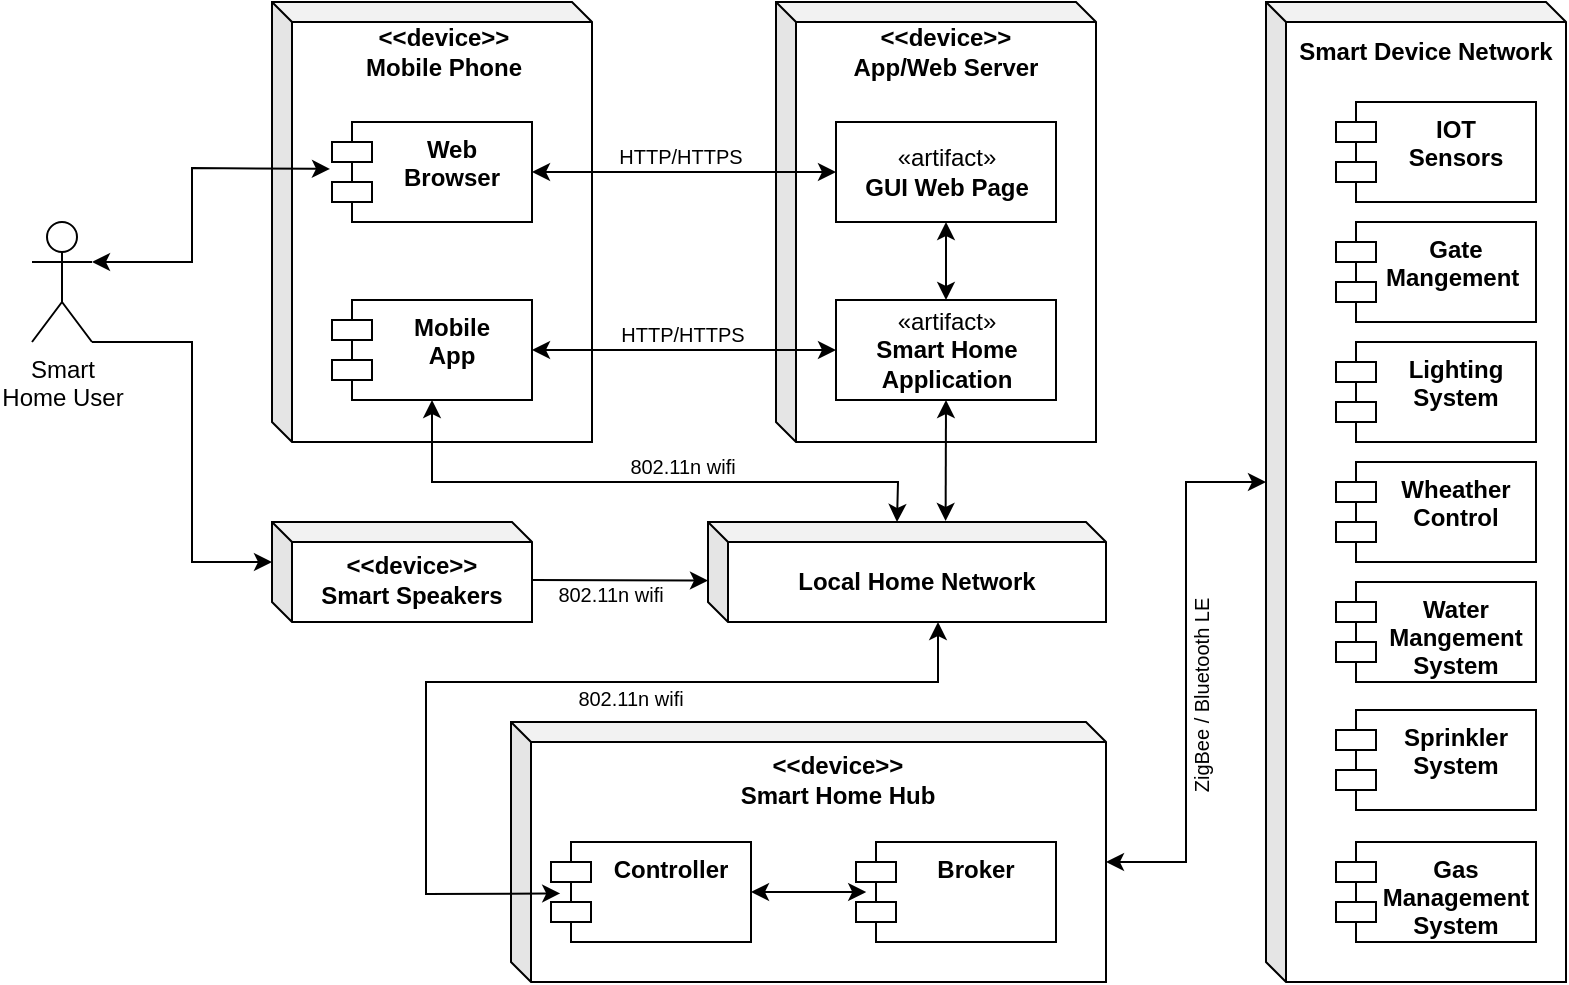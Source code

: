 <mxfile version="16.5.1" type="device"><diagram id="ErJ4xW_XEip328eoT4hp" name="Page-1"><mxGraphModel dx="982" dy="417" grid="1" gridSize="10" guides="1" tooltips="1" connect="1" arrows="1" fold="1" page="1" pageScale="1" pageWidth="850" pageHeight="1100" math="0" shadow="0"><root><mxCell id="0"/><mxCell id="1" parent="0"/><mxCell id="tnQLSzCCkoi0uXR2mgOz-2" value="" style="shape=cube;whiteSpace=wrap;html=1;boundedLbl=1;backgroundOutline=1;darkOpacity=0.05;darkOpacity2=0.1;size=10;direction=east;fontStyle=1" parent="1" vertex="1"><mxGeometry x="162" y="200" width="160" height="220" as="geometry"/></mxCell><mxCell id="tnQLSzCCkoi0uXR2mgOz-10" value="&amp;lt;&amp;lt;device&amp;gt;&amp;gt;&lt;br&gt;Mobile Phone" style="text;html=1;strokeColor=none;fillColor=none;align=center;verticalAlign=middle;whiteSpace=wrap;rounded=0;fontStyle=1" parent="1" vertex="1"><mxGeometry x="171.5" y="210" width="151.5" height="30" as="geometry"/></mxCell><mxCell id="tnQLSzCCkoi0uXR2mgOz-12" value="Mobile&#10;App" style="shape=module;align=left;spacingLeft=20;align=center;verticalAlign=top;fontStyle=1" parent="1" vertex="1"><mxGeometry x="192" y="349" width="100" height="50" as="geometry"/></mxCell><mxCell id="tnQLSzCCkoi0uXR2mgOz-3" value="" style="shape=cube;whiteSpace=wrap;html=1;boundedLbl=1;backgroundOutline=1;darkOpacity=0.05;darkOpacity2=0.1;size=10;direction=east;fontStyle=1" parent="1" vertex="1"><mxGeometry x="659" y="200" width="150" height="490" as="geometry"/></mxCell><mxCell id="tnQLSzCCkoi0uXR2mgOz-8" value="Smart Device Network" style="text;html=1;strokeColor=none;fillColor=none;align=center;verticalAlign=middle;whiteSpace=wrap;rounded=0;fontStyle=1" parent="1" vertex="1"><mxGeometry x="669" y="210" width="140" height="30" as="geometry"/></mxCell><mxCell id="tnQLSzCCkoi0uXR2mgOz-29" value="" style="shape=cube;whiteSpace=wrap;html=1;boundedLbl=1;backgroundOutline=1;darkOpacity=0.05;darkOpacity2=0.1;size=10;direction=east;fontStyle=1" parent="1" vertex="1"><mxGeometry x="414" y="200" width="160" height="220" as="geometry"/></mxCell><mxCell id="tnQLSzCCkoi0uXR2mgOz-31" value="&amp;lt;&amp;lt;device&amp;gt;&amp;gt;&lt;br&gt;App/Web Server" style="text;html=1;strokeColor=none;fillColor=none;align=center;verticalAlign=middle;whiteSpace=wrap;rounded=0;fontStyle=1" parent="1" vertex="1"><mxGeometry x="424" y="210" width="150" height="30" as="geometry"/></mxCell><mxCell id="96PyR8iufqXbArb5C1HD-2" value="Smart&lt;br&gt;Home User" style="shape=umlActor;verticalLabelPosition=bottom;verticalAlign=top;html=1;outlineConnect=0;" parent="1" vertex="1"><mxGeometry x="42" y="310" width="30" height="60" as="geometry"/></mxCell><mxCell id="96PyR8iufqXbArb5C1HD-5" value="" style="endArrow=classic;startArrow=classic;html=1;rounded=0;exitX=1;exitY=0.333;exitDx=0;exitDy=0;exitPerimeter=0;" parent="1" source="96PyR8iufqXbArb5C1HD-2" edge="1"><mxGeometry width="50" height="50" relative="1" as="geometry"><mxPoint x="64.5" y="277" as="sourcePoint"/><mxPoint x="191" y="283.45" as="targetPoint"/><Array as="points"><mxPoint x="122" y="330"/><mxPoint x="122" y="283"/></Array></mxGeometry></mxCell><mxCell id="96PyR8iufqXbArb5C1HD-8" value="" style="endArrow=classic;startArrow=classic;html=1;rounded=0;exitX=1;exitY=0.5;exitDx=0;exitDy=0;entryX=0;entryY=0.5;entryDx=0;entryDy=0;" parent="1" source="tnQLSzCCkoi0uXR2mgOz-12" target="U9SqMQ2emJqOEwKk-8J_-3" edge="1"><mxGeometry width="50" height="50" relative="1" as="geometry"><mxPoint x="616.5" y="525" as="sourcePoint"/><mxPoint x="739" y="465" as="targetPoint"/><Array as="points"><mxPoint x="379" y="374"/></Array></mxGeometry></mxCell><mxCell id="U9SqMQ2emJqOEwKk-8J_-3" value="«artifact»&lt;br&gt;&lt;b&gt;Smart Home &lt;br&gt;Application&lt;/b&gt;" style="html=1;" parent="1" vertex="1"><mxGeometry x="444" y="349" width="110" height="50" as="geometry"/></mxCell><mxCell id="lrolhVdQzZMzc-ptkYG5-7" value="IOT&#10;Sensors" style="shape=module;align=left;spacingLeft=20;align=center;verticalAlign=top;fontStyle=1" parent="1" vertex="1"><mxGeometry x="694" y="250" width="100" height="50" as="geometry"/></mxCell><mxCell id="lrolhVdQzZMzc-ptkYG5-9" value="Local Home Network" style="shape=cube;whiteSpace=wrap;html=1;boundedLbl=1;backgroundOutline=1;darkOpacity=0.05;darkOpacity2=0.1;size=10;direction=east;fontStyle=1" parent="1" vertex="1"><mxGeometry x="380" y="460" width="199" height="50" as="geometry"/></mxCell><mxCell id="lrolhVdQzZMzc-ptkYG5-10" value="«artifact»&lt;br&gt;&lt;b&gt;GUI Web Page&lt;/b&gt;" style="html=1;" parent="1" vertex="1"><mxGeometry x="444" y="260" width="110" height="50" as="geometry"/></mxCell><mxCell id="lrolhVdQzZMzc-ptkYG5-11" value="" style="endArrow=classic;startArrow=classic;html=1;rounded=0;entryX=0.5;entryY=0;entryDx=0;entryDy=0;exitX=0.5;exitY=1;exitDx=0;exitDy=0;" parent="1" source="lrolhVdQzZMzc-ptkYG5-10" target="U9SqMQ2emJqOEwKk-8J_-3" edge="1"><mxGeometry width="50" height="50" relative="1" as="geometry"><mxPoint x="671.5" y="350" as="sourcePoint"/><mxPoint x="734" y="250" as="targetPoint"/></mxGeometry></mxCell><mxCell id="lrolhVdQzZMzc-ptkYG5-12" value="Web&#10;Browser" style="shape=module;align=left;spacingLeft=20;align=center;verticalAlign=top;fontStyle=1" parent="1" vertex="1"><mxGeometry x="192" y="260" width="100" height="50" as="geometry"/></mxCell><mxCell id="lrolhVdQzZMzc-ptkYG5-13" value="" style="endArrow=classic;startArrow=classic;html=1;rounded=0;exitX=1;exitY=0.5;exitDx=0;exitDy=0;entryX=0;entryY=0.5;entryDx=0;entryDy=0;" parent="1" source="lrolhVdQzZMzc-ptkYG5-12" target="lrolhVdQzZMzc-ptkYG5-10" edge="1"><mxGeometry width="50" height="50" relative="1" as="geometry"><mxPoint x="399" y="330" as="sourcePoint"/><mxPoint x="449" y="280" as="targetPoint"/></mxGeometry></mxCell><mxCell id="989j3JKTzrCOtq5DRs7N-1" value="&lt;font style=&quot;font-size: 10px&quot;&gt;HTTP/HTTPS&lt;/font&gt;" style="edgeLabel;html=1;align=center;verticalAlign=middle;resizable=0;points=[];" vertex="1" connectable="0" parent="lrolhVdQzZMzc-ptkYG5-13"><mxGeometry x="-0.046" relative="1" as="geometry"><mxPoint x="1" y="-8" as="offset"/></mxGeometry></mxCell><mxCell id="lrolhVdQzZMzc-ptkYG5-14" value="" style="endArrow=classic;startArrow=classic;html=1;rounded=0;exitX=0.5;exitY=1;exitDx=0;exitDy=0;entryX=0;entryY=0;entryDx=94.5;entryDy=0;entryPerimeter=0;" parent="1" source="tnQLSzCCkoi0uXR2mgOz-12" target="lrolhVdQzZMzc-ptkYG5-9" edge="1"><mxGeometry width="50" height="50" relative="1" as="geometry"><mxPoint x="399" y="410" as="sourcePoint"/><mxPoint x="449" y="360" as="targetPoint"/><Array as="points"><mxPoint x="242" y="440"/><mxPoint x="464" y="440"/><mxPoint x="475" y="440"/></Array></mxGeometry></mxCell><mxCell id="lrolhVdQzZMzc-ptkYG5-15" value="" style="shape=cube;whiteSpace=wrap;html=1;boundedLbl=1;backgroundOutline=1;darkOpacity=0.05;darkOpacity2=0.1;size=10;direction=east;fontStyle=1" parent="1" vertex="1"><mxGeometry x="162" y="460" width="130" height="50" as="geometry"/></mxCell><mxCell id="lrolhVdQzZMzc-ptkYG5-16" value="&amp;lt;&amp;lt;device&amp;gt;&amp;gt;&lt;br&gt;Smart Speakers" style="text;html=1;strokeColor=none;fillColor=none;align=center;verticalAlign=middle;whiteSpace=wrap;rounded=0;fontStyle=1" parent="1" vertex="1"><mxGeometry x="172" y="474" width="120" height="30" as="geometry"/></mxCell><mxCell id="lrolhVdQzZMzc-ptkYG5-20" value="" style="endArrow=classic;startArrow=classic;html=1;rounded=0;exitX=0.5;exitY=1;exitDx=0;exitDy=0;entryX=0.597;entryY=-0.01;entryDx=0;entryDy=0;entryPerimeter=0;" parent="1" source="U9SqMQ2emJqOEwKk-8J_-3" target="lrolhVdQzZMzc-ptkYG5-9" edge="1"><mxGeometry width="50" height="50" relative="1" as="geometry"><mxPoint x="449" y="400" as="sourcePoint"/><mxPoint x="499" y="350" as="targetPoint"/></mxGeometry></mxCell><mxCell id="lrolhVdQzZMzc-ptkYG5-21" value="" style="endArrow=classic;html=1;rounded=0;exitX=1;exitY=1;exitDx=0;exitDy=0;exitPerimeter=0;entryX=0;entryY=0;entryDx=0;entryDy=20;entryPerimeter=0;" parent="1" source="96PyR8iufqXbArb5C1HD-2" target="lrolhVdQzZMzc-ptkYG5-15" edge="1"><mxGeometry width="50" height="50" relative="1" as="geometry"><mxPoint x="262" y="430" as="sourcePoint"/><mxPoint x="312" y="380" as="targetPoint"/><Array as="points"><mxPoint x="122" y="370"/><mxPoint x="122" y="480"/></Array></mxGeometry></mxCell><mxCell id="lrolhVdQzZMzc-ptkYG5-22" value="" style="endArrow=classic;html=1;rounded=0;exitX=1;exitY=0.5;exitDx=0;exitDy=0;entryX=0;entryY=0.586;entryDx=0;entryDy=0;entryPerimeter=0;" parent="1" source="lrolhVdQzZMzc-ptkYG5-16" target="lrolhVdQzZMzc-ptkYG5-9" edge="1"><mxGeometry width="50" height="50" relative="1" as="geometry"><mxPoint x="332" y="500" as="sourcePoint"/><mxPoint x="320.68" y="489.3" as="targetPoint"/></mxGeometry></mxCell><mxCell id="lrolhVdQzZMzc-ptkYG5-26" value="Lighting &#10;System" style="shape=module;align=left;spacingLeft=20;align=center;verticalAlign=top;fontStyle=1" parent="1" vertex="1"><mxGeometry x="694" y="370" width="100" height="50" as="geometry"/></mxCell><mxCell id="lrolhVdQzZMzc-ptkYG5-27" value="Wheather &#10;Control" style="shape=module;align=left;spacingLeft=20;align=center;verticalAlign=top;fontStyle=1" parent="1" vertex="1"><mxGeometry x="694" y="430" width="100" height="50" as="geometry"/></mxCell><mxCell id="lrolhVdQzZMzc-ptkYG5-28" value="Gate &#10;Mangement " style="shape=module;align=left;spacingLeft=20;align=center;verticalAlign=top;fontStyle=1" parent="1" vertex="1"><mxGeometry x="694" y="310" width="100" height="50" as="geometry"/></mxCell><mxCell id="lrolhVdQzZMzc-ptkYG5-29" value="" style="shape=cube;whiteSpace=wrap;html=1;boundedLbl=1;backgroundOutline=1;darkOpacity=0.05;darkOpacity2=0.1;size=10;direction=east;fontStyle=1" parent="1" vertex="1"><mxGeometry x="281.5" y="560" width="297.5" height="130" as="geometry"/></mxCell><mxCell id="lrolhVdQzZMzc-ptkYG5-30" value="&amp;lt;&amp;lt;device&amp;gt;&amp;gt;&lt;br&gt;Smart Home Hub" style="text;html=1;strokeColor=none;fillColor=none;align=center;verticalAlign=middle;whiteSpace=wrap;rounded=0;fontStyle=1" parent="1" vertex="1"><mxGeometry x="385.25" y="574" width="120" height="30" as="geometry"/></mxCell><mxCell id="lrolhVdQzZMzc-ptkYG5-31" value="Controller" style="shape=module;align=left;spacingLeft=20;align=center;verticalAlign=top;fontStyle=1" parent="1" vertex="1"><mxGeometry x="301.5" y="620" width="100" height="50" as="geometry"/></mxCell><mxCell id="lrolhVdQzZMzc-ptkYG5-25" value="Broker" style="shape=module;align=left;spacingLeft=20;align=center;verticalAlign=top;fontStyle=1" parent="1" vertex="1"><mxGeometry x="454" y="620" width="100" height="50" as="geometry"/></mxCell><mxCell id="lrolhVdQzZMzc-ptkYG5-34" value="Gas&#10;Management&#10;System" style="shape=module;align=left;spacingLeft=20;align=center;verticalAlign=top;fontStyle=1" parent="1" vertex="1"><mxGeometry x="694" y="620" width="100" height="50" as="geometry"/></mxCell><mxCell id="lrolhVdQzZMzc-ptkYG5-35" value="Water&#10;Mangement&#10;System" style="shape=module;align=left;spacingLeft=20;align=center;verticalAlign=top;fontStyle=1" parent="1" vertex="1"><mxGeometry x="694" y="490" width="100" height="50" as="geometry"/></mxCell><mxCell id="lrolhVdQzZMzc-ptkYG5-36" value="Sprinkler&#10;System" style="shape=module;align=left;spacingLeft=20;align=center;verticalAlign=top;fontStyle=1" parent="1" vertex="1"><mxGeometry x="694" y="554" width="100" height="50" as="geometry"/></mxCell><mxCell id="lrolhVdQzZMzc-ptkYG5-24" value="" style="endArrow=classic;startArrow=classic;html=1;rounded=0;entryX=0;entryY=0;entryDx=115;entryDy=50;entryPerimeter=0;exitX=0.046;exitY=0.514;exitDx=0;exitDy=0;exitPerimeter=0;" parent="1" source="lrolhVdQzZMzc-ptkYG5-31" target="lrolhVdQzZMzc-ptkYG5-9" edge="1"><mxGeometry width="50" height="50" relative="1" as="geometry"><mxPoint x="182.7" y="626.8" as="sourcePoint"/><mxPoint x="429" y="490" as="targetPoint"/><Array as="points"><mxPoint x="239" y="646"/><mxPoint x="239" y="540"/><mxPoint x="495" y="540"/></Array></mxGeometry></mxCell><mxCell id="lrolhVdQzZMzc-ptkYG5-44" value="" style="endArrow=classic;startArrow=classic;html=1;rounded=0;exitX=1;exitY=0.5;exitDx=0;exitDy=0;entryX=0.597;entryY=0.654;entryDx=0;entryDy=0;entryPerimeter=0;" parent="1" source="lrolhVdQzZMzc-ptkYG5-31" target="lrolhVdQzZMzc-ptkYG5-29" edge="1"><mxGeometry width="50" height="50" relative="1" as="geometry"><mxPoint x="489" y="620" as="sourcePoint"/><mxPoint x="539" y="570" as="targetPoint"/></mxGeometry></mxCell><mxCell id="lrolhVdQzZMzc-ptkYG5-45" value="" style="endArrow=classic;startArrow=classic;html=1;rounded=0;exitX=0;exitY=0;exitDx=297.5;exitDy=70;exitPerimeter=0;entryX=0;entryY=0;entryDx=0;entryDy=240;entryPerimeter=0;" parent="1" source="lrolhVdQzZMzc-ptkYG5-29" target="tnQLSzCCkoi0uXR2mgOz-3" edge="1"><mxGeometry width="50" height="50" relative="1" as="geometry"><mxPoint x="599" y="650" as="sourcePoint"/><mxPoint x="649" y="600" as="targetPoint"/><Array as="points"><mxPoint x="619" y="630"/><mxPoint x="619" y="445"/><mxPoint x="619" y="440"/></Array></mxGeometry></mxCell><mxCell id="989j3JKTzrCOtq5DRs7N-2" value="&lt;font style=&quot;font-size: 10px&quot;&gt;HTTP/HTTPS&lt;/font&gt;" style="edgeLabel;html=1;align=center;verticalAlign=middle;resizable=0;points=[];" vertex="1" connectable="0" parent="1"><mxGeometry x="367" y="366" as="geometry"/></mxCell><mxCell id="989j3JKTzrCOtq5DRs7N-3" value="&lt;span style=&quot;font-size: 10px&quot;&gt;802.11n wifi&lt;/span&gt;" style="edgeLabel;html=1;align=center;verticalAlign=middle;resizable=0;points=[];" vertex="1" connectable="0" parent="1"><mxGeometry x="367" y="432" as="geometry"/></mxCell><mxCell id="989j3JKTzrCOtq5DRs7N-4" value="&lt;span style=&quot;font-size: 10px&quot;&gt;802.11n wifi&lt;/span&gt;" style="edgeLabel;html=1;align=center;verticalAlign=middle;resizable=0;points=[];" vertex="1" connectable="0" parent="1"><mxGeometry x="341" y="548" as="geometry"/></mxCell><mxCell id="989j3JKTzrCOtq5DRs7N-5" value="&lt;span style=&quot;font-size: 10px&quot;&gt;802.11n wifi&lt;/span&gt;" style="edgeLabel;html=1;align=center;verticalAlign=middle;resizable=0;points=[];" vertex="1" connectable="0" parent="1"><mxGeometry x="331" y="496" as="geometry"/></mxCell><mxCell id="989j3JKTzrCOtq5DRs7N-6" value="&lt;span style=&quot;font-size: 10px&quot;&gt;ZigBee / Bluetooth LE&lt;/span&gt;" style="edgeLabel;html=1;align=center;verticalAlign=middle;resizable=0;points=[];rotation=270;" vertex="1" connectable="0" parent="1"><mxGeometry x="626" y="547" as="geometry"/></mxCell></root></mxGraphModel></diagram></mxfile>